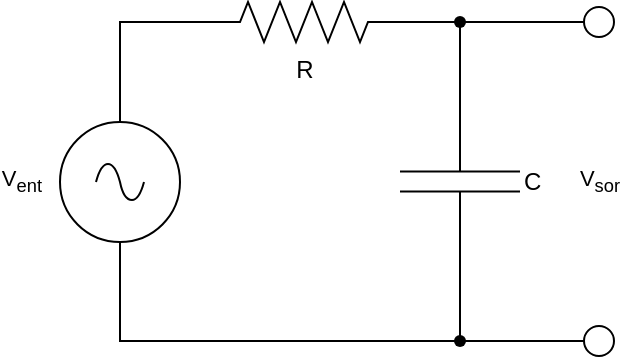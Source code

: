 <mxfile version="28.2.7">
  <diagram name="Page 1" id="Page-1">
    <mxGraphModel dx="648" dy="364" grid="1" gridSize="10" guides="1" tooltips="1" connect="1" arrows="1" fold="1" page="1" pageScale="1" pageWidth="827" pageHeight="1169" math="0" shadow="0">
      <root>
        <mxCell id="0" />
        <mxCell id="1" parent="0" />
        <mxCell id="GnyeqJ_MI2EpPFgdy2SS-24" value="&lt;div align=&quot;right&quot;&gt;V&lt;sub&gt;ent&lt;/sub&gt;&lt;/div&gt;" style="text;html=1;whiteSpace=wrap;strokeColor=none;fillColor=none;align=right;verticalAlign=middle;rounded=0;fontFamily=Helvetica;fontSize=11;fontColor=default;labelBackgroundColor=default;convertToSvg=1;" vertex="1" parent="1">
          <mxGeometry x="60" y="225" width="23" height="30" as="geometry" />
        </mxCell>
        <mxCell id="GnyeqJ_MI2EpPFgdy2SS-25" value="" style="pointerEvents=1;verticalLabelPosition=bottom;shadow=0;dashed=0;align=center;html=1;verticalAlign=top;shape=mxgraph.electrical.signal_sources.source;aspect=fixed;points=[[0.5,0,0],[1,0.5,0],[0.5,1,0],[0,0.5,0]];elSignalType=ac;convertToSvg=1;" vertex="1" parent="1">
          <mxGeometry x="90" y="210" width="60" height="60" as="geometry" />
        </mxCell>
        <mxCell id="GnyeqJ_MI2EpPFgdy2SS-26" value="R" style="pointerEvents=1;verticalLabelPosition=bottom;shadow=0;dashed=0;align=center;html=1;verticalAlign=top;shape=mxgraph.electrical.resistors.resistor_2;convertToSvg=1;" vertex="1" parent="1">
          <mxGeometry x="162" y="150" width="100" height="20" as="geometry" />
        </mxCell>
        <mxCell id="GnyeqJ_MI2EpPFgdy2SS-27" value="" style="edgeStyle=orthogonalEdgeStyle;shape=connector;rounded=0;orthogonalLoop=1;jettySize=auto;html=1;strokeColor=default;align=center;verticalAlign=middle;fontFamily=Helvetica;fontSize=11;fontColor=default;labelBackgroundColor=default;endArrow=none;endFill=0;" edge="1" parent="1" source="GnyeqJ_MI2EpPFgdy2SS-28" target="GnyeqJ_MI2EpPFgdy2SS-33">
          <mxGeometry relative="1" as="geometry" />
        </mxCell>
        <mxCell id="GnyeqJ_MI2EpPFgdy2SS-28" value="C" style="pointerEvents=1;verticalLabelPosition=bottom;shadow=0;dashed=0;align=left;html=1;verticalAlign=middle;shape=mxgraph.electrical.capacitors.capacitor_1;rotation=90;horizontal=0;convertToSvg=1;" vertex="1" parent="1">
          <mxGeometry x="240" y="209.78" width="100" height="60" as="geometry" />
        </mxCell>
        <mxCell id="GnyeqJ_MI2EpPFgdy2SS-29" style="edgeStyle=orthogonalEdgeStyle;shape=connector;rounded=0;orthogonalLoop=1;jettySize=auto;html=1;exitX=0;exitY=0.5;exitDx=0;exitDy=0;exitPerimeter=0;entryX=0.5;entryY=0;entryDx=0;entryDy=0;entryPerimeter=0;strokeColor=default;align=center;verticalAlign=middle;fontFamily=Helvetica;fontSize=11;fontColor=default;labelBackgroundColor=default;endArrow=none;endFill=0;convertToSvg=1;" edge="1" parent="1" source="GnyeqJ_MI2EpPFgdy2SS-26" target="GnyeqJ_MI2EpPFgdy2SS-25">
          <mxGeometry relative="1" as="geometry" />
        </mxCell>
        <mxCell id="GnyeqJ_MI2EpPFgdy2SS-30" value="" style="verticalLabelPosition=bottom;shadow=0;dashed=0;align=center;html=1;verticalAlign=top;strokeWidth=1;shape=ellipse;perimeter=ellipsePerimeter;" vertex="1" parent="1">
          <mxGeometry x="352" y="152.5" width="15" height="15" as="geometry" />
        </mxCell>
        <mxCell id="GnyeqJ_MI2EpPFgdy2SS-31" style="edgeStyle=orthogonalEdgeStyle;shape=connector;rounded=0;orthogonalLoop=1;jettySize=auto;html=1;exitX=0;exitY=0.5;exitDx=0;exitDy=0;strokeColor=default;align=center;verticalAlign=middle;fontFamily=Helvetica;fontSize=11;fontColor=default;labelBackgroundColor=default;endArrow=none;endFill=0;entryX=0.5;entryY=1;entryDx=0;entryDy=0;entryPerimeter=0;" edge="1" parent="1" source="GnyeqJ_MI2EpPFgdy2SS-32" target="GnyeqJ_MI2EpPFgdy2SS-25">
          <mxGeometry relative="1" as="geometry" />
        </mxCell>
        <mxCell id="GnyeqJ_MI2EpPFgdy2SS-32" value="" style="verticalLabelPosition=bottom;shadow=0;dashed=0;align=center;html=1;verticalAlign=top;strokeWidth=1;shape=ellipse;perimeter=ellipsePerimeter;" vertex="1" parent="1">
          <mxGeometry x="352" y="312" width="15" height="15" as="geometry" />
        </mxCell>
        <mxCell id="GnyeqJ_MI2EpPFgdy2SS-33" value="" style="shape=waypoint;sketch=0;size=6;pointerEvents=1;points=[];fillColor=default;resizable=0;rotatable=0;perimeter=centerPerimeter;snapToPoint=1;align=left;shadow=0;dashed=0;horizontal=0;" vertex="1" parent="1">
          <mxGeometry x="280" y="309.5" width="20" height="20" as="geometry" />
        </mxCell>
        <mxCell id="GnyeqJ_MI2EpPFgdy2SS-34" value="" style="edgeStyle=orthogonalEdgeStyle;shape=connector;rounded=0;orthogonalLoop=1;jettySize=auto;html=1;strokeColor=default;align=center;verticalAlign=middle;fontFamily=Helvetica;fontSize=11;fontColor=default;labelBackgroundColor=default;endArrow=none;endFill=0;" edge="1" parent="1" source="GnyeqJ_MI2EpPFgdy2SS-37" target="GnyeqJ_MI2EpPFgdy2SS-26">
          <mxGeometry relative="1" as="geometry" />
        </mxCell>
        <mxCell id="GnyeqJ_MI2EpPFgdy2SS-35" value="" style="edgeStyle=orthogonalEdgeStyle;shape=connector;rounded=0;orthogonalLoop=1;jettySize=auto;html=1;strokeColor=default;align=center;verticalAlign=middle;fontFamily=Helvetica;fontSize=11;fontColor=default;labelBackgroundColor=default;endArrow=none;endFill=0;" edge="1" parent="1" source="GnyeqJ_MI2EpPFgdy2SS-37" target="GnyeqJ_MI2EpPFgdy2SS-30">
          <mxGeometry relative="1" as="geometry" />
        </mxCell>
        <mxCell id="GnyeqJ_MI2EpPFgdy2SS-36" value="" style="edgeStyle=orthogonalEdgeStyle;shape=connector;rounded=0;orthogonalLoop=1;jettySize=auto;html=1;strokeColor=default;align=center;verticalAlign=middle;fontFamily=Helvetica;fontSize=11;fontColor=default;labelBackgroundColor=default;endArrow=none;endFill=0;" edge="1" parent="1" source="GnyeqJ_MI2EpPFgdy2SS-37" target="GnyeqJ_MI2EpPFgdy2SS-28">
          <mxGeometry relative="1" as="geometry" />
        </mxCell>
        <mxCell id="GnyeqJ_MI2EpPFgdy2SS-37" value="" style="shape=waypoint;sketch=0;fillStyle=solid;size=6;pointerEvents=1;points=[];fillColor=none;resizable=0;rotatable=0;perimeter=centerPerimeter;snapToPoint=1;fontFamily=Helvetica;fontSize=11;fontColor=default;labelBackgroundColor=default;" vertex="1" parent="1">
          <mxGeometry x="280" y="150" width="20" height="20" as="geometry" />
        </mxCell>
        <mxCell id="GnyeqJ_MI2EpPFgdy2SS-38" value="V&lt;sub&gt;sor&lt;/sub&gt;" style="text;html=1;whiteSpace=wrap;strokeColor=none;fillColor=none;align=center;verticalAlign=middle;rounded=0;fontFamily=Helvetica;fontSize=11;fontColor=default;labelBackgroundColor=default;" vertex="1" parent="1">
          <mxGeometry x="340" y="225" width="40" height="30" as="geometry" />
        </mxCell>
      </root>
    </mxGraphModel>
  </diagram>
</mxfile>
